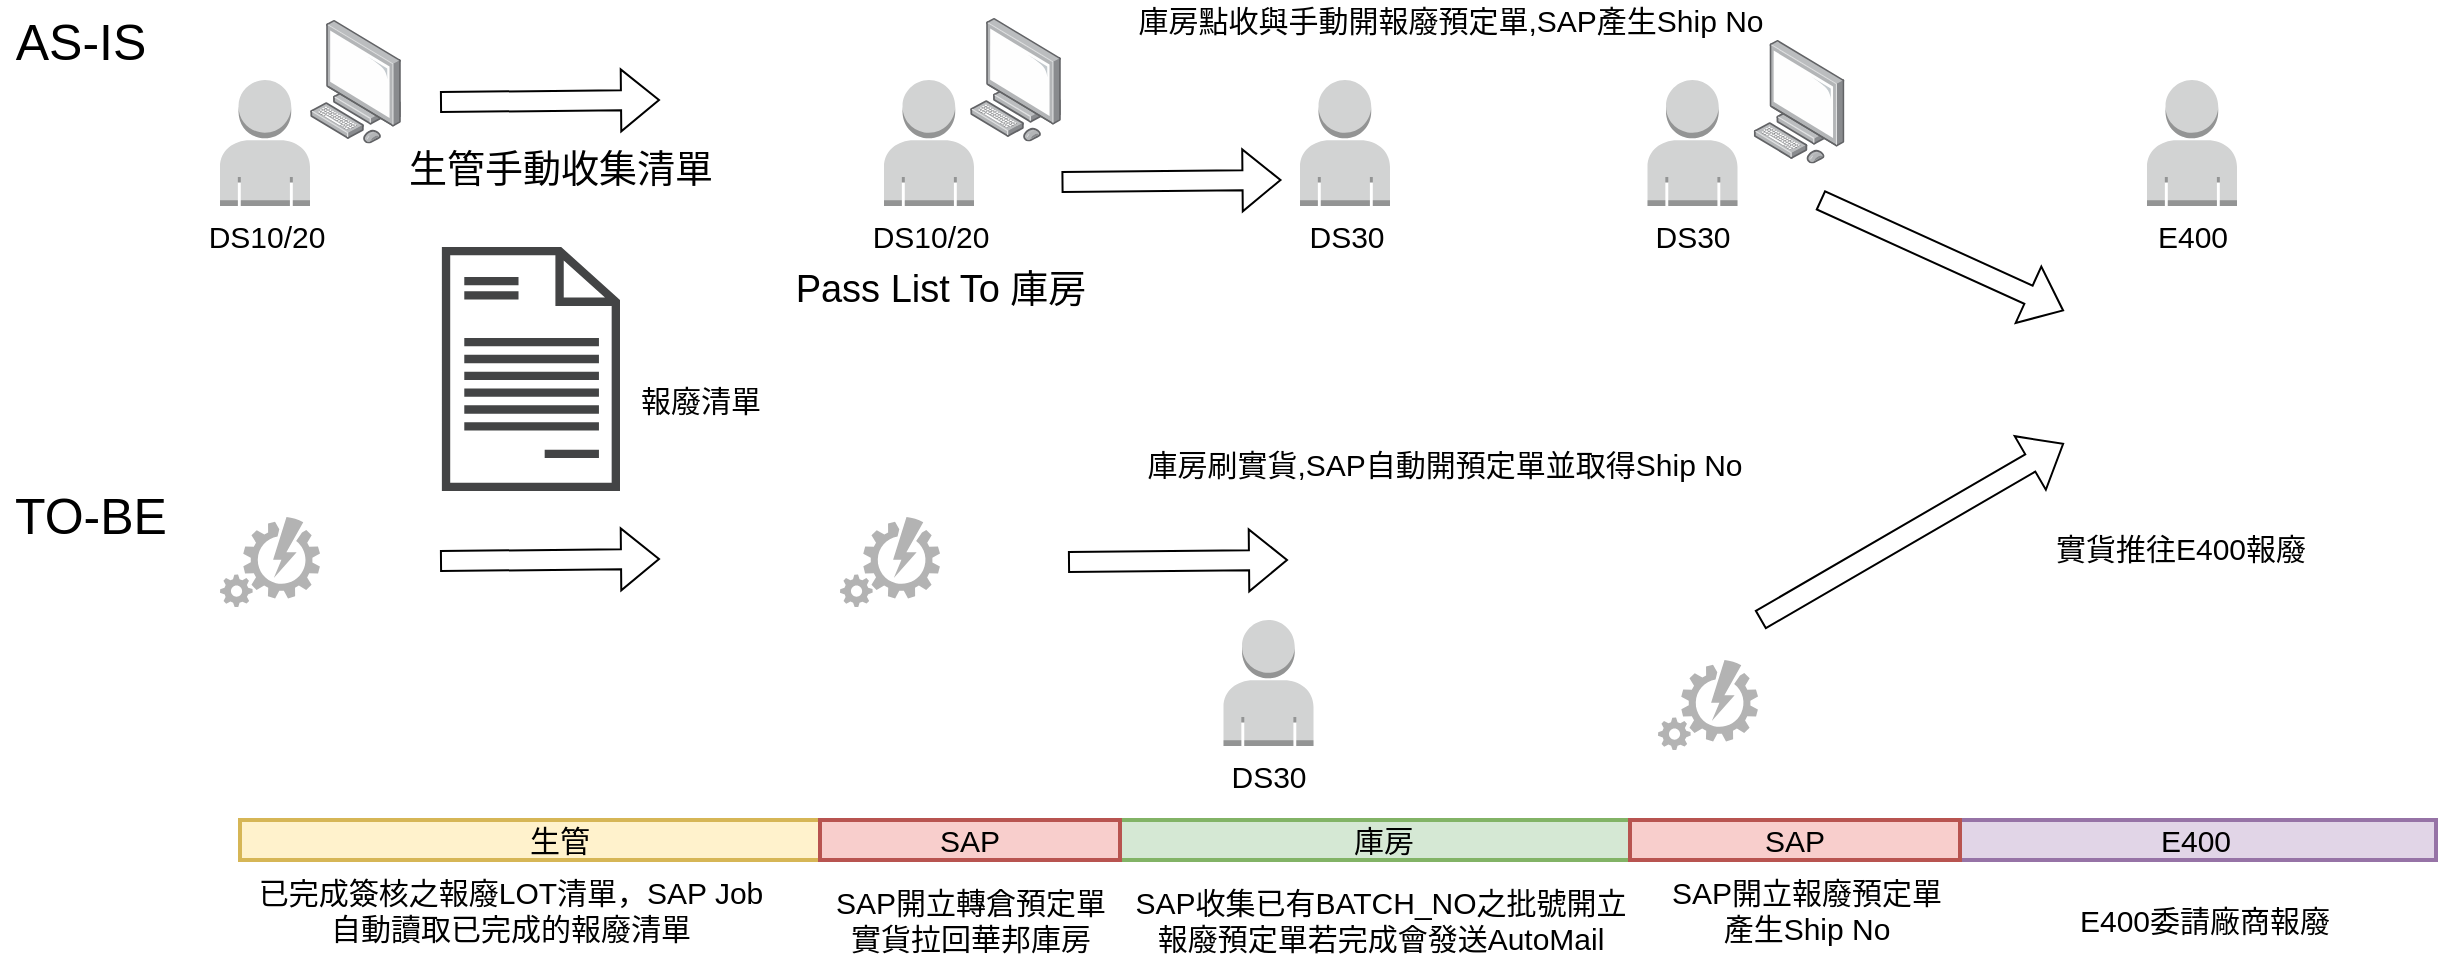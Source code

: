 <mxfile version="20.2.5" type="github">
  <diagram id="BboYApNE646gVig-U0zP" name="Page-1">
    <mxGraphModel dx="2249" dy="762" grid="1" gridSize="10" guides="1" tooltips="1" connect="1" arrows="1" fold="1" page="1" pageScale="1" pageWidth="827" pageHeight="1169" math="0" shadow="0">
      <root>
        <mxCell id="0" />
        <mxCell id="1" parent="0" />
        <mxCell id="bFDU_hwmJZyzEhPDxiUQ-2" value="DS10/20" style="outlineConnect=0;dashed=0;verticalLabelPosition=bottom;verticalAlign=top;align=center;html=1;shape=mxgraph.aws3.user;fillColor=#D2D3D3;gradientColor=none;strokeWidth=2;fontSize=15;" parent="1" vertex="1">
          <mxGeometry x="2" y="200" width="45" height="63" as="geometry" />
        </mxCell>
        <mxCell id="bFDU_hwmJZyzEhPDxiUQ-4" value="DS30" style="outlineConnect=0;dashed=0;verticalLabelPosition=bottom;verticalAlign=top;align=center;html=1;shape=mxgraph.aws3.user;fillColor=#D2D3D3;gradientColor=none;strokeWidth=2;fontSize=15;" parent="1" vertex="1">
          <mxGeometry x="210" y="200" width="45" height="63" as="geometry" />
        </mxCell>
        <mxCell id="bFDU_hwmJZyzEhPDxiUQ-8" value="" style="group;strokeWidth=2;fontSize=15;" parent="1" vertex="1" connectable="0">
          <mxGeometry x="270" y="210" width="106" height="91" as="geometry" />
        </mxCell>
        <mxCell id="bFDU_hwmJZyzEhPDxiUQ-5" value="" style="shape=image;html=1;verticalAlign=top;verticalLabelPosition=bottom;labelBackgroundColor=#ffffff;imageAspect=0;aspect=fixed;image=https://cdn1.iconfinder.com/data/icons/Futurosoft%20Icons%200.5.2/128x128/apps/kthememgr.png;strokeWidth=2;fontSize=15;" parent="bFDU_hwmJZyzEhPDxiUQ-8" vertex="1">
          <mxGeometry x="30" width="58" height="58" as="geometry" />
        </mxCell>
        <mxCell id="bFDU_hwmJZyzEhPDxiUQ-6" value="" style="shape=image;html=1;verticalAlign=top;verticalLabelPosition=bottom;labelBackgroundColor=#ffffff;imageAspect=0;aspect=fixed;image=https://cdn1.iconfinder.com/data/icons/Futurosoft%20Icons%200.5.2/128x128/apps/kthememgr.png;strokeWidth=2;fontSize=15;" parent="bFDU_hwmJZyzEhPDxiUQ-8" vertex="1">
          <mxGeometry y="33" width="58" height="58" as="geometry" />
        </mxCell>
        <mxCell id="bFDU_hwmJZyzEhPDxiUQ-7" value="" style="shape=image;html=1;verticalAlign=top;verticalLabelPosition=bottom;labelBackgroundColor=#ffffff;imageAspect=0;aspect=fixed;image=https://cdn1.iconfinder.com/data/icons/Futurosoft%20Icons%200.5.2/128x128/apps/kthememgr.png;strokeWidth=2;fontSize=15;" parent="bFDU_hwmJZyzEhPDxiUQ-8" vertex="1">
          <mxGeometry x="50" y="33" width="56" height="56" as="geometry" />
        </mxCell>
        <mxCell id="bFDU_hwmJZyzEhPDxiUQ-10" value="" style="group;strokeWidth=2;fontSize=15;" parent="1" vertex="1" connectable="0">
          <mxGeometry x="277.75" y="420" width="106" height="91" as="geometry" />
        </mxCell>
        <mxCell id="bFDU_hwmJZyzEhPDxiUQ-11" value="" style="shape=image;html=1;verticalAlign=top;verticalLabelPosition=bottom;labelBackgroundColor=#ffffff;imageAspect=0;aspect=fixed;image=https://cdn1.iconfinder.com/data/icons/Futurosoft%20Icons%200.5.2/128x128/apps/kthememgr.png;strokeWidth=2;fontSize=15;" parent="bFDU_hwmJZyzEhPDxiUQ-10" vertex="1">
          <mxGeometry x="30" width="58" height="58" as="geometry" />
        </mxCell>
        <mxCell id="bFDU_hwmJZyzEhPDxiUQ-12" value="" style="shape=image;html=1;verticalAlign=top;verticalLabelPosition=bottom;labelBackgroundColor=#ffffff;imageAspect=0;aspect=fixed;image=https://cdn1.iconfinder.com/data/icons/Futurosoft%20Icons%200.5.2/128x128/apps/kthememgr.png;strokeWidth=2;fontSize=15;" parent="bFDU_hwmJZyzEhPDxiUQ-10" vertex="1">
          <mxGeometry y="33" width="58" height="58" as="geometry" />
        </mxCell>
        <mxCell id="bFDU_hwmJZyzEhPDxiUQ-13" value="" style="shape=image;html=1;verticalAlign=top;verticalLabelPosition=bottom;labelBackgroundColor=#ffffff;imageAspect=0;aspect=fixed;image=https://cdn1.iconfinder.com/data/icons/Futurosoft%20Icons%200.5.2/128x128/apps/kthememgr.png;strokeWidth=2;fontSize=15;" parent="bFDU_hwmJZyzEhPDxiUQ-10" vertex="1">
          <mxGeometry x="50" y="33" width="56" height="56" as="geometry" />
        </mxCell>
        <mxCell id="bFDU_hwmJZyzEhPDxiUQ-15" value="庫房" style="rounded=0;whiteSpace=wrap;html=1;strokeWidth=2;fontSize=15;fillColor=#d5e8d4;strokeColor=#82b366;" parent="1" vertex="1">
          <mxGeometry x="120" y="570" width="263.75" height="20" as="geometry" />
        </mxCell>
        <mxCell id="bFDU_hwmJZyzEhPDxiUQ-16" value="E400" style="rounded=0;whiteSpace=wrap;html=1;strokeWidth=2;fontSize=15;fillColor=#e1d5e7;strokeColor=#9673a6;" parent="1" vertex="1">
          <mxGeometry x="538" y="570" width="240" height="20" as="geometry" />
        </mxCell>
        <mxCell id="bFDU_hwmJZyzEhPDxiUQ-17" value="生管" style="rounded=0;whiteSpace=wrap;html=1;strokeWidth=2;fontSize=15;fillColor=#fff2cc;strokeColor=#d6b656;" parent="1" vertex="1">
          <mxGeometry x="-320" y="570" width="320" height="20" as="geometry" />
        </mxCell>
        <mxCell id="bFDU_hwmJZyzEhPDxiUQ-18" value="E400" style="outlineConnect=0;dashed=0;verticalLabelPosition=bottom;verticalAlign=top;align=center;html=1;shape=mxgraph.aws3.user;fillColor=#D2D3D3;gradientColor=none;strokeWidth=2;fontSize=15;" parent="1" vertex="1">
          <mxGeometry x="633.5" y="200" width="45" height="63" as="geometry" />
        </mxCell>
        <mxCell id="bFDU_hwmJZyzEhPDxiUQ-19" value="庫房點收與手動開報廢預定單,SAP產生Ship No" style="text;html=1;align=center;verticalAlign=middle;resizable=0;points=[];autosize=1;strokeColor=none;fillColor=none;strokeWidth=2;fontSize=15;" parent="1" vertex="1">
          <mxGeometry x="120" y="160" width="330" height="20" as="geometry" />
        </mxCell>
        <mxCell id="bFDU_hwmJZyzEhPDxiUQ-20" value="庫房刷實貨,SAP自動開預定單並取得Ship No" style="text;html=1;align=center;verticalAlign=middle;resizable=0;points=[];autosize=1;strokeColor=none;fillColor=none;strokeWidth=2;fontSize=15;" parent="1" vertex="1">
          <mxGeometry x="126.75" y="381.5" width="310" height="20" as="geometry" />
        </mxCell>
        <mxCell id="bFDU_hwmJZyzEhPDxiUQ-23" value="" style="shape=image;html=1;verticalAlign=top;verticalLabelPosition=bottom;labelBackgroundColor=#ffffff;imageAspect=0;aspect=fixed;image=https://cdn4.iconfinder.com/data/icons/meBaze-Freebies/128/recycle.png;strokeWidth=2;fontSize=15;" parent="1" vertex="1">
          <mxGeometry x="592" y="280.5" width="128" height="128" as="geometry" />
        </mxCell>
        <mxCell id="bFDU_hwmJZyzEhPDxiUQ-25" value="" style="sketch=0;pointerEvents=1;shadow=0;dashed=0;html=1;strokeColor=none;fillColor=#434445;aspect=fixed;labelPosition=center;verticalLabelPosition=bottom;verticalAlign=top;align=center;outlineConnect=0;shape=mxgraph.vvd.document;strokeWidth=2;fontSize=15;" parent="1" vertex="1">
          <mxGeometry x="-219.06" y="283.5" width="89.06" height="122" as="geometry" />
        </mxCell>
        <mxCell id="bFDU_hwmJZyzEhPDxiUQ-26" value="報廢清單" style="text;html=1;align=center;verticalAlign=middle;resizable=0;points=[];autosize=1;strokeColor=none;fillColor=none;strokeWidth=2;fontSize=15;" parent="1" vertex="1">
          <mxGeometry x="-130" y="350" width="80" height="20" as="geometry" />
        </mxCell>
        <mxCell id="bFDU_hwmJZyzEhPDxiUQ-27" value="&lt;font style=&quot;font-size: 25px;&quot;&gt;AS-IS&lt;/font&gt;" style="text;html=1;align=center;verticalAlign=middle;resizable=0;points=[];autosize=1;strokeColor=none;fillColor=none;strokeWidth=2;fontSize=25;" parent="1" vertex="1">
          <mxGeometry x="-440" y="160" width="80" height="40" as="geometry" />
        </mxCell>
        <mxCell id="bFDU_hwmJZyzEhPDxiUQ-28" value="TO-BE" style="text;html=1;align=center;verticalAlign=middle;resizable=0;points=[];autosize=1;strokeColor=none;fillColor=none;strokeWidth=2;fontSize=25;" parent="1" vertex="1">
          <mxGeometry x="-440" y="397" width="90" height="40" as="geometry" />
        </mxCell>
        <mxCell id="bFDU_hwmJZyzEhPDxiUQ-30" value="SAP" style="rounded=0;whiteSpace=wrap;html=1;strokeWidth=2;fontSize=15;fillColor=#f8cecc;strokeColor=#b85450;" parent="1" vertex="1">
          <mxGeometry x="-30" y="570" width="150" height="20" as="geometry" />
        </mxCell>
        <mxCell id="bFDU_hwmJZyzEhPDxiUQ-31" value="SAP" style="rounded=0;whiteSpace=wrap;html=1;strokeWidth=2;fontSize=15;fillColor=#f8cecc;strokeColor=#b85450;" parent="1" vertex="1">
          <mxGeometry x="375" y="570" width="165" height="20" as="geometry" />
        </mxCell>
        <mxCell id="bFDU_hwmJZyzEhPDxiUQ-32" value="" style="shape=flexArrow;endArrow=classic;html=1;rounded=0;fontSize=25;" parent="1" edge="1">
          <mxGeometry width="50" height="50" relative="1" as="geometry">
            <mxPoint x="94" y="441" as="sourcePoint" />
            <mxPoint x="204" y="440" as="targetPoint" />
          </mxGeometry>
        </mxCell>
        <mxCell id="bFDU_hwmJZyzEhPDxiUQ-33" value="" style="shape=flexArrow;endArrow=classic;html=1;rounded=0;fontSize=25;" parent="1" edge="1">
          <mxGeometry width="50" height="50" relative="1" as="geometry">
            <mxPoint x="90.75" y="251" as="sourcePoint" />
            <mxPoint x="200.75" y="250" as="targetPoint" />
          </mxGeometry>
        </mxCell>
        <mxCell id="bFDU_hwmJZyzEhPDxiUQ-34" value="" style="shape=flexArrow;endArrow=classic;html=1;rounded=0;fontSize=25;" parent="1" target="bFDU_hwmJZyzEhPDxiUQ-23" edge="1">
          <mxGeometry width="50" height="50" relative="1" as="geometry">
            <mxPoint x="470" y="260" as="sourcePoint" />
            <mxPoint x="520" y="249" as="targetPoint" />
          </mxGeometry>
        </mxCell>
        <mxCell id="bFDU_hwmJZyzEhPDxiUQ-35" value="" style="shape=flexArrow;endArrow=classic;html=1;rounded=0;fontSize=25;" parent="1" target="bFDU_hwmJZyzEhPDxiUQ-23" edge="1">
          <mxGeometry width="50" height="50" relative="1" as="geometry">
            <mxPoint x="440" y="470" as="sourcePoint" />
            <mxPoint x="530" y="453.5" as="targetPoint" />
          </mxGeometry>
        </mxCell>
        <mxCell id="bFDU_hwmJZyzEhPDxiUQ-36" value="已完成簽核之報廢LOT清單，SAP Job &lt;br style=&quot;font-size: 15px;&quot;&gt;自動讀取已完成的報廢清單" style="text;html=1;align=center;verticalAlign=middle;resizable=0;points=[];autosize=1;strokeColor=none;fillColor=none;fontSize=15;" parent="1" vertex="1">
          <mxGeometry x="-320" y="595" width="270" height="40" as="geometry" />
        </mxCell>
        <mxCell id="bFDU_hwmJZyzEhPDxiUQ-37" value="生管手動收集清單" style="text;html=1;align=center;verticalAlign=middle;resizable=0;points=[];autosize=1;strokeColor=none;fillColor=none;fontSize=19;" parent="1" vertex="1">
          <mxGeometry x="-245" y="229.5" width="170" height="30" as="geometry" />
        </mxCell>
        <mxCell id="bFDU_hwmJZyzEhPDxiUQ-39" value="DS10/20" style="outlineConnect=0;dashed=0;verticalLabelPosition=bottom;verticalAlign=top;align=center;html=1;shape=mxgraph.aws3.user;fillColor=#D2D3D3;gradientColor=none;strokeWidth=2;fontSize=15;" parent="1" vertex="1">
          <mxGeometry x="-330" y="200" width="45" height="63" as="geometry" />
        </mxCell>
        <mxCell id="bFDU_hwmJZyzEhPDxiUQ-41" value="DS30" style="outlineConnect=0;dashed=0;verticalLabelPosition=bottom;verticalAlign=top;align=center;html=1;shape=mxgraph.aws3.user;fillColor=#D2D3D3;gradientColor=none;strokeWidth=2;fontSize=15;" parent="1" vertex="1">
          <mxGeometry x="383.75" y="200" width="45" height="63" as="geometry" />
        </mxCell>
        <mxCell id="bFDU_hwmJZyzEhPDxiUQ-42" value="" style="points=[];aspect=fixed;html=1;align=center;shadow=0;dashed=0;image;image=img/lib/allied_telesis/computer_and_terminals/Personal_Computer.svg;fontSize=19;strokeWidth=2;" parent="1" vertex="1">
          <mxGeometry x="436.75" y="180" width="45.6" height="61.8" as="geometry" />
        </mxCell>
        <mxCell id="bFDU_hwmJZyzEhPDxiUQ-43" value="" style="points=[];aspect=fixed;html=1;align=center;shadow=0;dashed=0;image;image=img/lib/allied_telesis/computer_and_terminals/Personal_Computer.svg;fontSize=19;strokeWidth=2;" parent="1" vertex="1">
          <mxGeometry x="45" y="169" width="45.6" height="61.8" as="geometry" />
        </mxCell>
        <mxCell id="bFDU_hwmJZyzEhPDxiUQ-44" value="" style="points=[];aspect=fixed;html=1;align=center;shadow=0;dashed=0;image;image=img/lib/allied_telesis/computer_and_terminals/Personal_Computer.svg;fontSize=19;strokeWidth=2;" parent="1" vertex="1">
          <mxGeometry x="-285" y="170" width="45.6" height="61.8" as="geometry" />
        </mxCell>
        <mxCell id="bFDU_hwmJZyzEhPDxiUQ-45" value="" style="verticalLabelPosition=bottom;html=1;verticalAlign=top;align=center;strokeColor=none;fillColor=#B3B3B3;shape=mxgraph.azure.automation;pointerEvents=1;fontSize=19;" parent="1" vertex="1">
          <mxGeometry x="-330" y="418.5" width="50" height="45" as="geometry" />
        </mxCell>
        <mxCell id="bFDU_hwmJZyzEhPDxiUQ-46" value="" style="verticalLabelPosition=bottom;html=1;verticalAlign=top;align=center;strokeColor=none;fillColor=#B3B3B3;shape=mxgraph.azure.automation;pointerEvents=1;fontSize=19;" parent="1" vertex="1">
          <mxGeometry x="389" y="490" width="50" height="45" as="geometry" />
        </mxCell>
        <mxCell id="bFDU_hwmJZyzEhPDxiUQ-48" value="" style="verticalLabelPosition=bottom;html=1;verticalAlign=top;align=center;strokeColor=none;fillColor=#B3B3B3;shape=mxgraph.azure.automation;pointerEvents=1;fontSize=19;" parent="1" vertex="1">
          <mxGeometry x="-20" y="418.5" width="50" height="45" as="geometry" />
        </mxCell>
        <mxCell id="bFDU_hwmJZyzEhPDxiUQ-51" value="Pass List To 庫房" style="text;html=1;align=center;verticalAlign=middle;resizable=0;points=[];autosize=1;strokeColor=none;fillColor=none;fontSize=19;" parent="1" vertex="1">
          <mxGeometry x="-50" y="290" width="160" height="30" as="geometry" />
        </mxCell>
        <mxCell id="bFDU_hwmJZyzEhPDxiUQ-52" value="" style="shape=flexArrow;endArrow=classic;html=1;rounded=0;fontSize=25;" parent="1" edge="1">
          <mxGeometry width="50" height="50" relative="1" as="geometry">
            <mxPoint x="-220" y="440.5" as="sourcePoint" />
            <mxPoint x="-110" y="439.5" as="targetPoint" />
          </mxGeometry>
        </mxCell>
        <mxCell id="bFDU_hwmJZyzEhPDxiUQ-53" value="" style="shape=flexArrow;endArrow=classic;html=1;rounded=0;fontSize=25;" parent="1" edge="1">
          <mxGeometry width="50" height="50" relative="1" as="geometry">
            <mxPoint x="-220" y="211" as="sourcePoint" />
            <mxPoint x="-110" y="210" as="targetPoint" />
          </mxGeometry>
        </mxCell>
        <mxCell id="bFDU_hwmJZyzEhPDxiUQ-54" value="&lt;font style=&quot;font-size: 15px&quot;&gt;實貨推往E400報廢&lt;/font&gt;" style="text;html=1;align=center;verticalAlign=middle;resizable=0;points=[];autosize=1;strokeColor=none;fillColor=none;fontSize=19;" parent="1" vertex="1">
          <mxGeometry x="580" y="418.5" width="140" height="30" as="geometry" />
        </mxCell>
        <mxCell id="bFDU_hwmJZyzEhPDxiUQ-55" value="SAP收集已有BATCH_NO之批號開立&lt;br&gt;報廢預定單若完成會發送AutoMail" style="text;html=1;align=center;verticalAlign=middle;resizable=0;points=[];autosize=1;strokeColor=none;fillColor=none;fontSize=15;" parent="1" vertex="1">
          <mxGeometry x="115" y="595" width="270" height="50" as="geometry" />
        </mxCell>
        <mxCell id="bFDU_hwmJZyzEhPDxiUQ-56" value="SAP開立轉倉預定單&lt;br&gt;實貨拉回華邦庫房" style="text;html=1;align=center;verticalAlign=middle;resizable=0;points=[];autosize=1;strokeColor=none;fillColor=none;fontSize=15;" parent="1" vertex="1">
          <mxGeometry x="-30" y="600" width="150" height="40" as="geometry" />
        </mxCell>
        <mxCell id="bFDU_hwmJZyzEhPDxiUQ-57" value="SAP開立報廢預定單&lt;br&gt;產生Ship No" style="text;html=1;align=center;verticalAlign=middle;resizable=0;points=[];autosize=1;strokeColor=none;fillColor=none;fontSize=15;" parent="1" vertex="1">
          <mxGeometry x="388" y="595" width="150" height="40" as="geometry" />
        </mxCell>
        <mxCell id="bFDU_hwmJZyzEhPDxiUQ-58" value="E400委請廠商報廢" style="text;html=1;align=center;verticalAlign=middle;resizable=0;points=[];autosize=1;strokeColor=none;fillColor=none;fontSize=15;" parent="1" vertex="1">
          <mxGeometry x="591.5" y="610" width="140" height="20" as="geometry" />
        </mxCell>
        <mxCell id="bFDU_hwmJZyzEhPDxiUQ-59" value="DS30" style="outlineConnect=0;dashed=0;verticalLabelPosition=bottom;verticalAlign=top;align=center;html=1;shape=mxgraph.aws3.user;fillColor=#D2D3D3;gradientColor=none;strokeWidth=2;fontSize=15;" parent="1" vertex="1">
          <mxGeometry x="171.75" y="470" width="45" height="63" as="geometry" />
        </mxCell>
        <mxCell id="bFDU_hwmJZyzEhPDxiUQ-61" value="" style="shape=image;html=1;verticalAlign=top;verticalLabelPosition=bottom;labelBackgroundColor=#ffffff;imageAspect=0;aspect=fixed;image=https://cdn2.iconfinder.com/data/icons/mobile-and-internet-business/285/qr_code-128.png;strokeWidth=2;fontSize=15;" parent="1" vertex="1">
          <mxGeometry x="216.75" y="410" width="88" height="88" as="geometry" />
        </mxCell>
      </root>
    </mxGraphModel>
  </diagram>
</mxfile>
